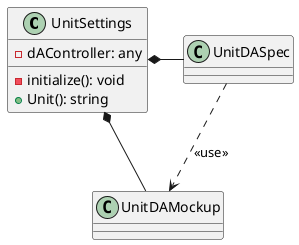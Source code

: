 @startuml
'https://plantuml.com/class-diagram

class UnitSettings{
    - dAController: any
    - initialize(): void
    + Unit(): string
}

UnitSettings *- UnitDASpec
UnitDASpec ..> UnitDAMockup : <<use>>
UnitSettings *- UnitDAMockup
@enduml
